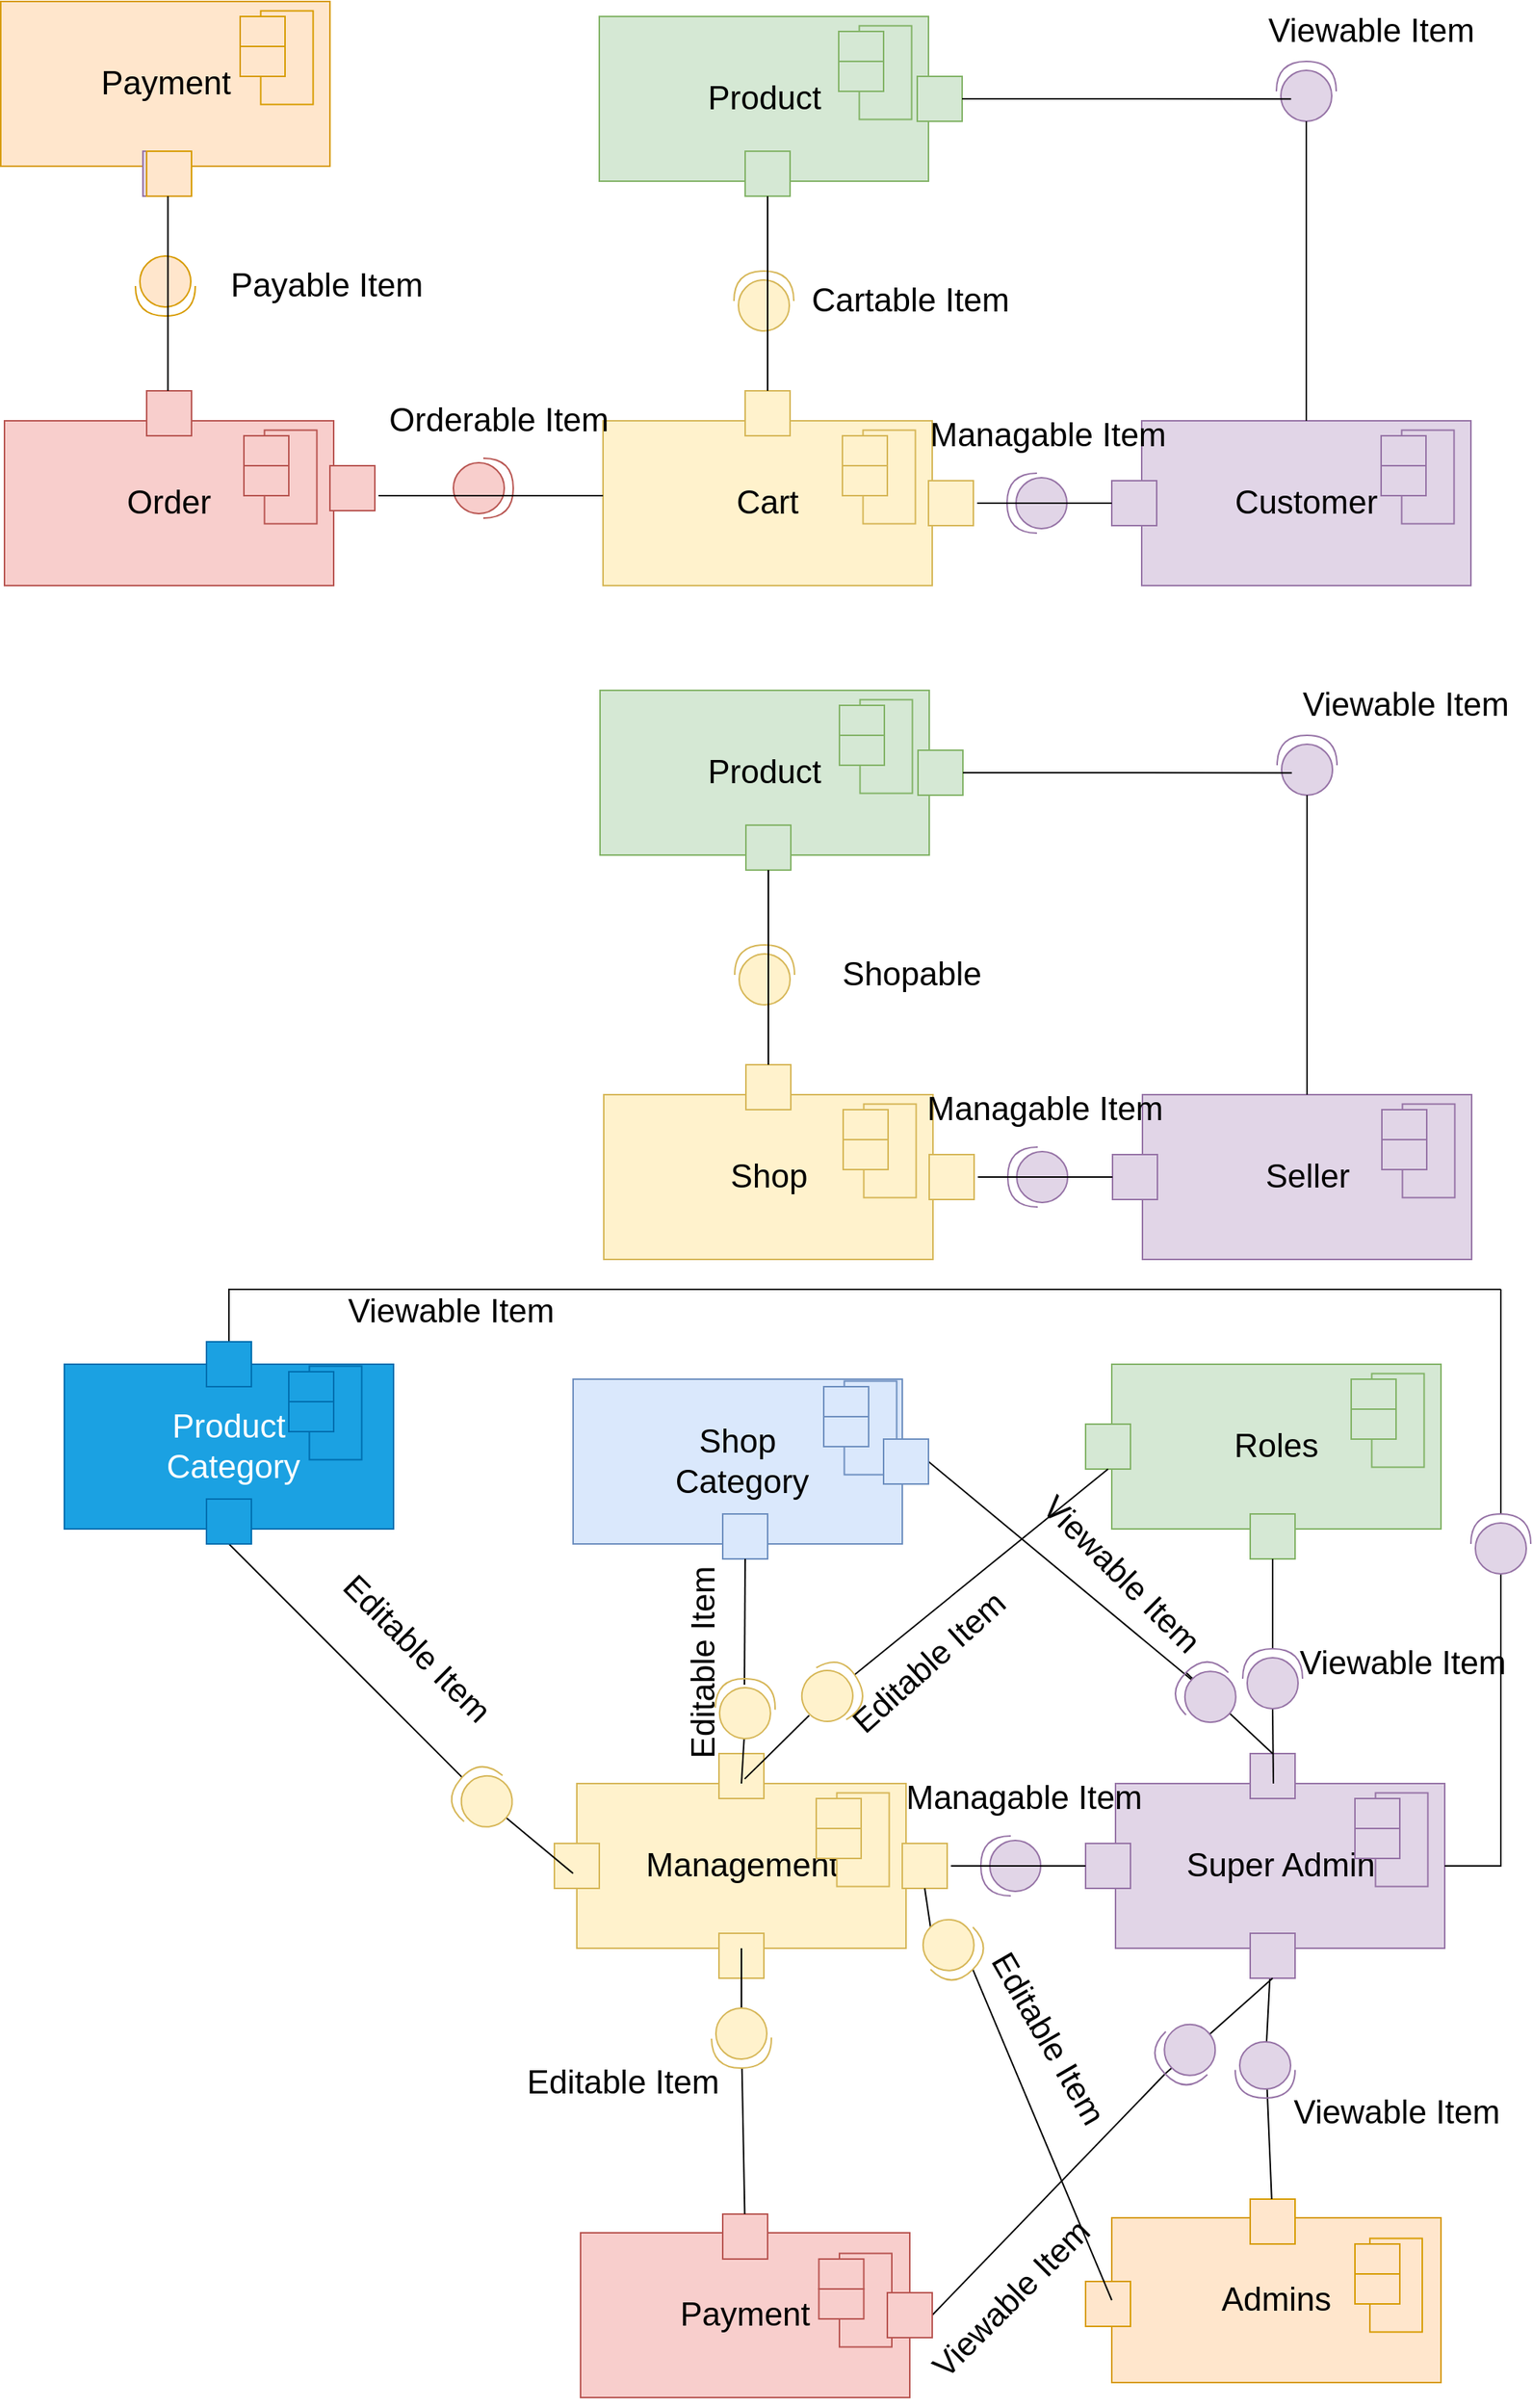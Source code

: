 <mxfile version="20.8.16"><diagram name="Page-1" id="d6bKRYBwjLOeX8YVccVs"><mxGraphModel dx="1956" dy="1044" grid="1" gridSize="10" guides="1" tooltips="1" connect="1" arrows="1" fold="1" page="1" pageScale="1" pageWidth="1100" pageHeight="850" math="0" shadow="0"><root><mxCell id="0"/><mxCell id="1" parent="0"/><mxCell id="qcZAhv24luyCMFHdP_Ei-7" value="Customer" style="rounded=0;whiteSpace=wrap;html=1;fontSize=22;fillColor=#e1d5e7;strokeColor=#9673a6;" vertex="1" parent="1"><mxGeometry x="820" y="290" width="220" height="110" as="geometry"/></mxCell><mxCell id="qcZAhv24luyCMFHdP_Ei-9" value="" style="whiteSpace=wrap;html=1;aspect=fixed;fontSize=22;fillColor=#e1d5e7;strokeColor=#9673a6;" vertex="1" parent="1"><mxGeometry x="800" y="330" width="30" height="30" as="geometry"/></mxCell><mxCell id="qcZAhv24luyCMFHdP_Ei-10" value="" style="rounded=0;whiteSpace=wrap;html=1;fontSize=22;rotation=90;fillColor=#e1d5e7;strokeColor=#9673a6;" vertex="1" parent="1"><mxGeometry x="980" y="310" width="62.5" height="35" as="geometry"/></mxCell><mxCell id="qcZAhv24luyCMFHdP_Ei-11" value="" style="rounded=0;whiteSpace=wrap;html=1;fontSize=22;fillColor=#e1d5e7;strokeColor=#9673a6;" vertex="1" parent="1"><mxGeometry x="980" y="320" width="30" height="20" as="geometry"/></mxCell><mxCell id="qcZAhv24luyCMFHdP_Ei-12" value="" style="rounded=0;whiteSpace=wrap;html=1;fontSize=22;fillColor=#e1d5e7;strokeColor=#9673a6;" vertex="1" parent="1"><mxGeometry x="980" y="300" width="30" height="20" as="geometry"/></mxCell><mxCell id="qcZAhv24luyCMFHdP_Ei-14" value="Cart" style="rounded=0;whiteSpace=wrap;html=1;fontSize=22;fillColor=#fff2cc;strokeColor=#d6b656;" vertex="1" parent="1"><mxGeometry x="460" y="290" width="220" height="110" as="geometry"/></mxCell><mxCell id="qcZAhv24luyCMFHdP_Ei-15" value="" style="whiteSpace=wrap;html=1;aspect=fixed;fontSize=22;fillColor=#fff2cc;strokeColor=#d6b656;" vertex="1" parent="1"><mxGeometry x="677.5" y="330" width="30" height="30" as="geometry"/></mxCell><mxCell id="qcZAhv24luyCMFHdP_Ei-16" value="" style="rounded=0;whiteSpace=wrap;html=1;fontSize=22;rotation=90;fillColor=#fff2cc;strokeColor=#d6b656;" vertex="1" parent="1"><mxGeometry x="620" y="310" width="62.5" height="35" as="geometry"/></mxCell><mxCell id="qcZAhv24luyCMFHdP_Ei-17" value="" style="rounded=0;whiteSpace=wrap;html=1;fontSize=22;fillColor=#fff2cc;strokeColor=#d6b656;" vertex="1" parent="1"><mxGeometry x="620" y="320" width="30" height="20" as="geometry"/></mxCell><mxCell id="qcZAhv24luyCMFHdP_Ei-18" value="" style="rounded=0;whiteSpace=wrap;html=1;fontSize=22;fillColor=#fff2cc;strokeColor=#d6b656;" vertex="1" parent="1"><mxGeometry x="620" y="300" width="30" height="20" as="geometry"/></mxCell><mxCell id="qcZAhv24luyCMFHdP_Ei-19" value="Product" style="rounded=0;whiteSpace=wrap;html=1;fontSize=22;fillColor=#d5e8d4;strokeColor=#82b366;" vertex="1" parent="1"><mxGeometry x="457.5" y="20" width="220" height="110" as="geometry"/></mxCell><mxCell id="qcZAhv24luyCMFHdP_Ei-20" value="" style="whiteSpace=wrap;html=1;aspect=fixed;fontSize=22;fillColor=#d5e8d4;strokeColor=#82b366;" vertex="1" parent="1"><mxGeometry x="555" y="110" width="30" height="30" as="geometry"/></mxCell><mxCell id="qcZAhv24luyCMFHdP_Ei-21" value="" style="rounded=0;whiteSpace=wrap;html=1;fontSize=22;rotation=90;fillColor=#d5e8d4;strokeColor=#82b366;" vertex="1" parent="1"><mxGeometry x="617.5" y="40" width="62.5" height="35" as="geometry"/></mxCell><mxCell id="qcZAhv24luyCMFHdP_Ei-22" value="" style="rounded=0;whiteSpace=wrap;html=1;fontSize=22;fillColor=#d5e8d4;strokeColor=#82b366;" vertex="1" parent="1"><mxGeometry x="617.5" y="50" width="30" height="20" as="geometry"/></mxCell><mxCell id="qcZAhv24luyCMFHdP_Ei-23" value="" style="rounded=0;whiteSpace=wrap;html=1;fontSize=22;fillColor=#d5e8d4;strokeColor=#82b366;" vertex="1" parent="1"><mxGeometry x="617.5" y="30" width="30" height="20" as="geometry"/></mxCell><mxCell id="qcZAhv24luyCMFHdP_Ei-24" value="Order" style="rounded=0;whiteSpace=wrap;html=1;fontSize=22;fillColor=#f8cecc;strokeColor=#b85450;" vertex="1" parent="1"><mxGeometry x="60" y="290" width="220" height="110" as="geometry"/></mxCell><mxCell id="qcZAhv24luyCMFHdP_Ei-25" value="" style="whiteSpace=wrap;html=1;aspect=fixed;fontSize=22;fillColor=#f8cecc;strokeColor=#b85450;" vertex="1" parent="1"><mxGeometry x="277.5" y="320" width="30" height="30" as="geometry"/></mxCell><mxCell id="qcZAhv24luyCMFHdP_Ei-26" value="" style="rounded=0;whiteSpace=wrap;html=1;fontSize=22;rotation=90;fillColor=#f8cecc;strokeColor=#b85450;" vertex="1" parent="1"><mxGeometry x="220" y="310" width="62.5" height="35" as="geometry"/></mxCell><mxCell id="qcZAhv24luyCMFHdP_Ei-27" value="" style="rounded=0;whiteSpace=wrap;html=1;fontSize=22;fillColor=#f8cecc;strokeColor=#b85450;" vertex="1" parent="1"><mxGeometry x="220" y="320" width="30" height="20" as="geometry"/></mxCell><mxCell id="qcZAhv24luyCMFHdP_Ei-28" value="" style="rounded=0;whiteSpace=wrap;html=1;fontSize=22;fillColor=#f8cecc;strokeColor=#b85450;" vertex="1" parent="1"><mxGeometry x="220" y="300" width="30" height="20" as="geometry"/></mxCell><mxCell id="qcZAhv24luyCMFHdP_Ei-29" value="Payment" style="rounded=0;whiteSpace=wrap;html=1;fontSize=22;fillColor=#ffe6cc;strokeColor=#d79b00;" vertex="1" parent="1"><mxGeometry x="57.5" y="10" width="220" height="110" as="geometry"/></mxCell><mxCell id="qcZAhv24luyCMFHdP_Ei-30" value="" style="whiteSpace=wrap;html=1;aspect=fixed;fontSize=22;fillColor=#e1d5e7;strokeColor=#9673a6;" vertex="1" parent="1"><mxGeometry x="152.5" y="110" width="30" height="30" as="geometry"/></mxCell><mxCell id="qcZAhv24luyCMFHdP_Ei-31" value="" style="rounded=0;whiteSpace=wrap;html=1;fontSize=22;rotation=90;fillColor=#ffe6cc;strokeColor=#d79b00;" vertex="1" parent="1"><mxGeometry x="217.5" y="30" width="62.5" height="35" as="geometry"/></mxCell><mxCell id="qcZAhv24luyCMFHdP_Ei-32" value="" style="rounded=0;whiteSpace=wrap;html=1;fontSize=22;fillColor=#ffe6cc;strokeColor=#d79b00;" vertex="1" parent="1"><mxGeometry x="217.5" y="40" width="30" height="20" as="geometry"/></mxCell><mxCell id="qcZAhv24luyCMFHdP_Ei-33" value="" style="rounded=0;whiteSpace=wrap;html=1;fontSize=22;fillColor=#ffe6cc;strokeColor=#d79b00;" vertex="1" parent="1"><mxGeometry x="217.5" y="20" width="30" height="20" as="geometry"/></mxCell><mxCell id="qcZAhv24luyCMFHdP_Ei-35" value="" style="whiteSpace=wrap;html=1;aspect=fixed;fontSize=22;fillColor=#d5e8d4;strokeColor=#82b366;" vertex="1" parent="1"><mxGeometry x="670" y="60" width="30" height="30" as="geometry"/></mxCell><mxCell id="qcZAhv24luyCMFHdP_Ei-36" value="" style="whiteSpace=wrap;html=1;aspect=fixed;fontSize=22;fillColor=#fff2cc;strokeColor=#d6b656;" vertex="1" parent="1"><mxGeometry x="555" y="270" width="30" height="30" as="geometry"/></mxCell><mxCell id="qcZAhv24luyCMFHdP_Ei-37" value="" style="whiteSpace=wrap;html=1;aspect=fixed;fontSize=22;fillColor=#f8cecc;strokeColor=#b85450;" vertex="1" parent="1"><mxGeometry x="155" y="270" width="30" height="30" as="geometry"/></mxCell><mxCell id="qcZAhv24luyCMFHdP_Ei-38" value="" style="whiteSpace=wrap;html=1;aspect=fixed;fontSize=22;fillColor=#ffe6cc;strokeColor=#d79b00;" vertex="1" parent="1"><mxGeometry x="155" y="110" width="30" height="30" as="geometry"/></mxCell><mxCell id="qcZAhv24luyCMFHdP_Ei-39" value="" style="shape=providedRequiredInterface;html=1;verticalLabelPosition=bottom;sketch=0;fontSize=22;rotation=90;fillColor=#ffe6cc;strokeColor=#d79b00;" vertex="1" parent="1"><mxGeometry x="147.5" y="180" width="40" height="40" as="geometry"/></mxCell><mxCell id="qcZAhv24luyCMFHdP_Ei-40" value="" style="shape=providedRequiredInterface;html=1;verticalLabelPosition=bottom;sketch=0;fontSize=22;fillColor=#f8cecc;strokeColor=#b85450;" vertex="1" parent="1"><mxGeometry x="360" y="315" width="40" height="40" as="geometry"/></mxCell><mxCell id="qcZAhv24luyCMFHdP_Ei-41" value="" style="shape=providedRequiredInterface;html=1;verticalLabelPosition=bottom;sketch=0;fontSize=22;rotation=-90;fillColor=#fff2cc;strokeColor=#d6b656;" vertex="1" parent="1"><mxGeometry x="547.5" y="190" width="40" height="40" as="geometry"/></mxCell><mxCell id="qcZAhv24luyCMFHdP_Ei-42" value="" style="shape=providedRequiredInterface;html=1;verticalLabelPosition=bottom;sketch=0;fontSize=22;rotation=-90;fillColor=#e1d5e7;strokeColor=#9673a6;" vertex="1" parent="1"><mxGeometry x="910" y="50" width="40" height="40" as="geometry"/></mxCell><mxCell id="qcZAhv24luyCMFHdP_Ei-43" value="" style="shape=providedRequiredInterface;html=1;verticalLabelPosition=bottom;sketch=0;fontSize=22;rotation=-180;fillColor=#e1d5e7;strokeColor=#9673a6;" vertex="1" parent="1"><mxGeometry x="730" y="325" width="40" height="40" as="geometry"/></mxCell><mxCell id="qcZAhv24luyCMFHdP_Ei-44" value="" style="endArrow=none;html=1;rounded=0;fontSize=22;entryX=0;entryY=0.5;entryDx=0;entryDy=0;" edge="1" parent="1" target="qcZAhv24luyCMFHdP_Ei-9"><mxGeometry width="50" height="50" relative="1" as="geometry"><mxPoint x="710" y="345" as="sourcePoint"/><mxPoint x="550" y="330" as="targetPoint"/></mxGeometry></mxCell><mxCell id="qcZAhv24luyCMFHdP_Ei-45" value="" style="endArrow=none;html=1;rounded=0;fontSize=22;exitX=0;exitY=0.5;exitDx=0;exitDy=0;exitPerimeter=0;entryX=0.5;entryY=0;entryDx=0;entryDy=0;" edge="1" parent="1" source="qcZAhv24luyCMFHdP_Ei-42" target="qcZAhv24luyCMFHdP_Ei-7"><mxGeometry width="50" height="50" relative="1" as="geometry"><mxPoint x="500" y="380" as="sourcePoint"/><mxPoint x="550" y="330" as="targetPoint"/></mxGeometry></mxCell><mxCell id="qcZAhv24luyCMFHdP_Ei-46" value="" style="endArrow=none;html=1;rounded=0;fontSize=22;entryX=0.373;entryY=0.246;entryDx=0;entryDy=0;entryPerimeter=0;exitX=1;exitY=0.5;exitDx=0;exitDy=0;" edge="1" parent="1" source="qcZAhv24luyCMFHdP_Ei-35" target="qcZAhv24luyCMFHdP_Ei-42"><mxGeometry width="50" height="50" relative="1" as="geometry"><mxPoint x="500" y="380" as="sourcePoint"/><mxPoint x="550" y="330" as="targetPoint"/></mxGeometry></mxCell><mxCell id="qcZAhv24luyCMFHdP_Ei-47" value="Viewable Item" style="text;html=1;align=center;verticalAlign=middle;resizable=0;points=[];autosize=1;strokeColor=none;fillColor=none;fontSize=22;" vertex="1" parent="1"><mxGeometry x="892.5" y="10" width="160" height="40" as="geometry"/></mxCell><mxCell id="qcZAhv24luyCMFHdP_Ei-48" value="" style="endArrow=none;html=1;rounded=0;fontSize=22;entryX=0.5;entryY=1;entryDx=0;entryDy=0;exitX=0.5;exitY=0;exitDx=0;exitDy=0;" edge="1" parent="1" source="qcZAhv24luyCMFHdP_Ei-36" target="qcZAhv24luyCMFHdP_Ei-20"><mxGeometry width="50" height="50" relative="1" as="geometry"><mxPoint x="500" y="380" as="sourcePoint"/><mxPoint x="550" y="330" as="targetPoint"/></mxGeometry></mxCell><mxCell id="qcZAhv24luyCMFHdP_Ei-49" value="Cartable Item" style="text;html=1;align=center;verticalAlign=middle;resizable=0;points=[];autosize=1;strokeColor=none;fillColor=none;fontSize=22;" vertex="1" parent="1"><mxGeometry x="585" y="190" width="160" height="40" as="geometry"/></mxCell><mxCell id="qcZAhv24luyCMFHdP_Ei-50" value="" style="endArrow=none;html=1;rounded=0;fontSize=22;" edge="1" parent="1"><mxGeometry width="50" height="50" relative="1" as="geometry"><mxPoint x="310" y="340" as="sourcePoint"/><mxPoint x="460" y="340" as="targetPoint"/></mxGeometry></mxCell><mxCell id="qcZAhv24luyCMFHdP_Ei-51" value="Orderable Item" style="text;html=1;align=center;verticalAlign=middle;resizable=0;points=[];autosize=1;strokeColor=none;fillColor=none;fontSize=22;" vertex="1" parent="1"><mxGeometry x="305" y="270" width="170" height="40" as="geometry"/></mxCell><mxCell id="qcZAhv24luyCMFHdP_Ei-52" value="" style="endArrow=none;html=1;rounded=0;fontSize=22;entryX=0.5;entryY=1;entryDx=0;entryDy=0;exitX=0.5;exitY=0;exitDx=0;exitDy=0;" edge="1" parent="1"><mxGeometry width="50" height="50" relative="1" as="geometry"><mxPoint x="169.23" y="270" as="sourcePoint"/><mxPoint x="169.23" y="140" as="targetPoint"/></mxGeometry></mxCell><mxCell id="qcZAhv24luyCMFHdP_Ei-53" value="Payable Item" style="text;html=1;align=center;verticalAlign=middle;resizable=0;points=[];autosize=1;strokeColor=none;fillColor=none;fontSize=22;" vertex="1" parent="1"><mxGeometry x="200" y="180" width="150" height="40" as="geometry"/></mxCell><mxCell id="qcZAhv24luyCMFHdP_Ei-55" value="Seller" style="rounded=0;whiteSpace=wrap;html=1;fontSize=22;fillColor=#e1d5e7;strokeColor=#9673a6;" vertex="1" parent="1"><mxGeometry x="820.5" y="740" width="220" height="110" as="geometry"/></mxCell><mxCell id="qcZAhv24luyCMFHdP_Ei-56" value="" style="whiteSpace=wrap;html=1;aspect=fixed;fontSize=22;fillColor=#e1d5e7;strokeColor=#9673a6;" vertex="1" parent="1"><mxGeometry x="800.5" y="780" width="30" height="30" as="geometry"/></mxCell><mxCell id="qcZAhv24luyCMFHdP_Ei-57" value="" style="rounded=0;whiteSpace=wrap;html=1;fontSize=22;rotation=90;fillColor=#e1d5e7;strokeColor=#9673a6;" vertex="1" parent="1"><mxGeometry x="980.5" y="760" width="62.5" height="35" as="geometry"/></mxCell><mxCell id="qcZAhv24luyCMFHdP_Ei-58" value="" style="rounded=0;whiteSpace=wrap;html=1;fontSize=22;fillColor=#e1d5e7;strokeColor=#9673a6;" vertex="1" parent="1"><mxGeometry x="980.5" y="770" width="30" height="20" as="geometry"/></mxCell><mxCell id="qcZAhv24luyCMFHdP_Ei-59" value="" style="rounded=0;whiteSpace=wrap;html=1;fontSize=22;fillColor=#e1d5e7;strokeColor=#9673a6;" vertex="1" parent="1"><mxGeometry x="980.5" y="750" width="30" height="20" as="geometry"/></mxCell><mxCell id="qcZAhv24luyCMFHdP_Ei-60" value="Shop" style="rounded=0;whiteSpace=wrap;html=1;fontSize=22;fillColor=#fff2cc;strokeColor=#d6b656;" vertex="1" parent="1"><mxGeometry x="460.5" y="740" width="220" height="110" as="geometry"/></mxCell><mxCell id="qcZAhv24luyCMFHdP_Ei-61" value="" style="whiteSpace=wrap;html=1;aspect=fixed;fontSize=22;fillColor=#fff2cc;strokeColor=#d6b656;" vertex="1" parent="1"><mxGeometry x="678" y="780" width="30" height="30" as="geometry"/></mxCell><mxCell id="qcZAhv24luyCMFHdP_Ei-62" value="" style="rounded=0;whiteSpace=wrap;html=1;fontSize=22;rotation=90;fillColor=#fff2cc;strokeColor=#d6b656;" vertex="1" parent="1"><mxGeometry x="620.5" y="760" width="62.5" height="35" as="geometry"/></mxCell><mxCell id="qcZAhv24luyCMFHdP_Ei-63" value="" style="rounded=0;whiteSpace=wrap;html=1;fontSize=22;fillColor=#fff2cc;strokeColor=#d6b656;" vertex="1" parent="1"><mxGeometry x="620.5" y="770" width="30" height="20" as="geometry"/></mxCell><mxCell id="qcZAhv24luyCMFHdP_Ei-64" value="" style="rounded=0;whiteSpace=wrap;html=1;fontSize=22;fillColor=#fff2cc;strokeColor=#d6b656;" vertex="1" parent="1"><mxGeometry x="620.5" y="750" width="30" height="20" as="geometry"/></mxCell><mxCell id="qcZAhv24luyCMFHdP_Ei-65" value="Product" style="rounded=0;whiteSpace=wrap;html=1;fontSize=22;fillColor=#d5e8d4;strokeColor=#82b366;" vertex="1" parent="1"><mxGeometry x="458" y="470" width="220" height="110" as="geometry"/></mxCell><mxCell id="qcZAhv24luyCMFHdP_Ei-66" value="" style="whiteSpace=wrap;html=1;aspect=fixed;fontSize=22;fillColor=#d5e8d4;strokeColor=#82b366;" vertex="1" parent="1"><mxGeometry x="555.5" y="560" width="30" height="30" as="geometry"/></mxCell><mxCell id="qcZAhv24luyCMFHdP_Ei-67" value="" style="rounded=0;whiteSpace=wrap;html=1;fontSize=22;rotation=90;fillColor=#d5e8d4;strokeColor=#82b366;" vertex="1" parent="1"><mxGeometry x="618" y="490" width="62.5" height="35" as="geometry"/></mxCell><mxCell id="qcZAhv24luyCMFHdP_Ei-68" value="" style="rounded=0;whiteSpace=wrap;html=1;fontSize=22;fillColor=#d5e8d4;strokeColor=#82b366;" vertex="1" parent="1"><mxGeometry x="618" y="500" width="30" height="20" as="geometry"/></mxCell><mxCell id="qcZAhv24luyCMFHdP_Ei-69" value="" style="rounded=0;whiteSpace=wrap;html=1;fontSize=22;fillColor=#d5e8d4;strokeColor=#82b366;" vertex="1" parent="1"><mxGeometry x="618" y="480" width="30" height="20" as="geometry"/></mxCell><mxCell id="qcZAhv24luyCMFHdP_Ei-80" value="" style="whiteSpace=wrap;html=1;aspect=fixed;fontSize=22;fillColor=#d5e8d4;strokeColor=#82b366;" vertex="1" parent="1"><mxGeometry x="670.5" y="510" width="30" height="30" as="geometry"/></mxCell><mxCell id="qcZAhv24luyCMFHdP_Ei-81" value="" style="whiteSpace=wrap;html=1;aspect=fixed;fontSize=22;fillColor=#fff2cc;strokeColor=#d6b656;" vertex="1" parent="1"><mxGeometry x="555.5" y="720" width="30" height="30" as="geometry"/></mxCell><mxCell id="qcZAhv24luyCMFHdP_Ei-86" value="" style="shape=providedRequiredInterface;html=1;verticalLabelPosition=bottom;sketch=0;fontSize=22;rotation=-90;fillColor=#fff2cc;strokeColor=#d6b656;" vertex="1" parent="1"><mxGeometry x="548" y="640" width="40" height="40" as="geometry"/></mxCell><mxCell id="qcZAhv24luyCMFHdP_Ei-87" value="" style="shape=providedRequiredInterface;html=1;verticalLabelPosition=bottom;sketch=0;fontSize=22;rotation=-90;fillColor=#e1d5e7;strokeColor=#9673a6;" vertex="1" parent="1"><mxGeometry x="910.5" y="500" width="40" height="40" as="geometry"/></mxCell><mxCell id="qcZAhv24luyCMFHdP_Ei-88" value="" style="shape=providedRequiredInterface;html=1;verticalLabelPosition=bottom;sketch=0;fontSize=22;rotation=-180;fillColor=#e1d5e7;strokeColor=#9673a6;" vertex="1" parent="1"><mxGeometry x="730.5" y="775" width="40" height="40" as="geometry"/></mxCell><mxCell id="qcZAhv24luyCMFHdP_Ei-89" value="" style="endArrow=none;html=1;rounded=0;fontSize=22;entryX=0;entryY=0.5;entryDx=0;entryDy=0;" edge="1" parent="1" target="qcZAhv24luyCMFHdP_Ei-56"><mxGeometry width="50" height="50" relative="1" as="geometry"><mxPoint x="710.5" y="795" as="sourcePoint"/><mxPoint x="550.5" y="780" as="targetPoint"/></mxGeometry></mxCell><mxCell id="qcZAhv24luyCMFHdP_Ei-90" value="" style="endArrow=none;html=1;rounded=0;fontSize=22;exitX=0;exitY=0.5;exitDx=0;exitDy=0;exitPerimeter=0;entryX=0.5;entryY=0;entryDx=0;entryDy=0;" edge="1" parent="1" source="qcZAhv24luyCMFHdP_Ei-87" target="qcZAhv24luyCMFHdP_Ei-55"><mxGeometry width="50" height="50" relative="1" as="geometry"><mxPoint x="500.5" y="830" as="sourcePoint"/><mxPoint x="550.5" y="780" as="targetPoint"/></mxGeometry></mxCell><mxCell id="qcZAhv24luyCMFHdP_Ei-91" value="" style="endArrow=none;html=1;rounded=0;fontSize=22;entryX=0.373;entryY=0.246;entryDx=0;entryDy=0;entryPerimeter=0;exitX=1;exitY=0.5;exitDx=0;exitDy=0;" edge="1" parent="1" source="qcZAhv24luyCMFHdP_Ei-80" target="qcZAhv24luyCMFHdP_Ei-87"><mxGeometry width="50" height="50" relative="1" as="geometry"><mxPoint x="500.5" y="830" as="sourcePoint"/><mxPoint x="550.5" y="780" as="targetPoint"/></mxGeometry></mxCell><mxCell id="qcZAhv24luyCMFHdP_Ei-92" value="Viewable Item" style="text;html=1;align=center;verticalAlign=middle;resizable=0;points=[];autosize=1;strokeColor=none;fillColor=none;fontSize=22;" vertex="1" parent="1"><mxGeometry x="915.5" y="460" width="160" height="40" as="geometry"/></mxCell><mxCell id="qcZAhv24luyCMFHdP_Ei-93" value="" style="endArrow=none;html=1;rounded=0;fontSize=22;entryX=0.5;entryY=1;entryDx=0;entryDy=0;exitX=0.5;exitY=0;exitDx=0;exitDy=0;" edge="1" parent="1" source="qcZAhv24luyCMFHdP_Ei-81" target="qcZAhv24luyCMFHdP_Ei-66"><mxGeometry width="50" height="50" relative="1" as="geometry"><mxPoint x="500.5" y="830" as="sourcePoint"/><mxPoint x="550.5" y="780" as="targetPoint"/></mxGeometry></mxCell><mxCell id="qcZAhv24luyCMFHdP_Ei-94" value="Shopable" style="text;html=1;align=center;verticalAlign=middle;resizable=0;points=[];autosize=1;strokeColor=none;fillColor=none;fontSize=22;" vertex="1" parent="1"><mxGeometry x="605.5" y="640" width="120" height="40" as="geometry"/></mxCell><mxCell id="qcZAhv24luyCMFHdP_Ei-145" value="Super Admin" style="rounded=0;whiteSpace=wrap;html=1;fontSize=22;fillColor=#e1d5e7;strokeColor=#9673a6;" vertex="1" parent="1"><mxGeometry x="802.5" y="1200" width="220" height="110" as="geometry"/></mxCell><mxCell id="qcZAhv24luyCMFHdP_Ei-146" value="" style="whiteSpace=wrap;html=1;aspect=fixed;fontSize=22;fillColor=#e1d5e7;strokeColor=#9673a6;" vertex="1" parent="1"><mxGeometry x="782.5" y="1240" width="30" height="30" as="geometry"/></mxCell><mxCell id="qcZAhv24luyCMFHdP_Ei-147" value="" style="rounded=0;whiteSpace=wrap;html=1;fontSize=22;rotation=90;fillColor=#e1d5e7;strokeColor=#9673a6;" vertex="1" parent="1"><mxGeometry x="962.5" y="1220" width="62.5" height="35" as="geometry"/></mxCell><mxCell id="qcZAhv24luyCMFHdP_Ei-148" value="" style="rounded=0;whiteSpace=wrap;html=1;fontSize=22;fillColor=#e1d5e7;strokeColor=#9673a6;" vertex="1" parent="1"><mxGeometry x="962.5" y="1230" width="30" height="20" as="geometry"/></mxCell><mxCell id="qcZAhv24luyCMFHdP_Ei-149" value="" style="rounded=0;whiteSpace=wrap;html=1;fontSize=22;fillColor=#e1d5e7;strokeColor=#9673a6;" vertex="1" parent="1"><mxGeometry x="962.5" y="1210" width="30" height="20" as="geometry"/></mxCell><mxCell id="qcZAhv24luyCMFHdP_Ei-150" value="Management" style="rounded=0;whiteSpace=wrap;html=1;fontSize=22;fillColor=#fff2cc;strokeColor=#d6b656;" vertex="1" parent="1"><mxGeometry x="442.5" y="1200" width="220" height="110" as="geometry"/></mxCell><mxCell id="qcZAhv24luyCMFHdP_Ei-151" value="" style="whiteSpace=wrap;html=1;aspect=fixed;fontSize=22;fillColor=#fff2cc;strokeColor=#d6b656;" vertex="1" parent="1"><mxGeometry x="660" y="1240" width="30" height="30" as="geometry"/></mxCell><mxCell id="qcZAhv24luyCMFHdP_Ei-152" value="" style="rounded=0;whiteSpace=wrap;html=1;fontSize=22;rotation=90;fillColor=#fff2cc;strokeColor=#d6b656;" vertex="1" parent="1"><mxGeometry x="602.5" y="1220" width="62.5" height="35" as="geometry"/></mxCell><mxCell id="qcZAhv24luyCMFHdP_Ei-153" value="" style="rounded=0;whiteSpace=wrap;html=1;fontSize=22;fillColor=#fff2cc;strokeColor=#d6b656;" vertex="1" parent="1"><mxGeometry x="602.5" y="1230" width="30" height="20" as="geometry"/></mxCell><mxCell id="qcZAhv24luyCMFHdP_Ei-154" value="" style="rounded=0;whiteSpace=wrap;html=1;fontSize=22;fillColor=#fff2cc;strokeColor=#d6b656;" vertex="1" parent="1"><mxGeometry x="602.5" y="1210" width="30" height="20" as="geometry"/></mxCell><mxCell id="qcZAhv24luyCMFHdP_Ei-155" value="Roles" style="rounded=0;whiteSpace=wrap;html=1;fontSize=22;fillColor=#d5e8d4;strokeColor=#82b366;" vertex="1" parent="1"><mxGeometry x="800" y="920" width="220" height="110" as="geometry"/></mxCell><mxCell id="qcZAhv24luyCMFHdP_Ei-156" value="" style="whiteSpace=wrap;html=1;aspect=fixed;fontSize=22;fillColor=#d5e8d4;strokeColor=#82b366;" vertex="1" parent="1"><mxGeometry x="782.5" y="960" width="30" height="30" as="geometry"/></mxCell><mxCell id="qcZAhv24luyCMFHdP_Ei-157" value="" style="rounded=0;whiteSpace=wrap;html=1;fontSize=22;rotation=90;fillColor=#d5e8d4;strokeColor=#82b366;" vertex="1" parent="1"><mxGeometry x="960" y="940" width="62.5" height="35" as="geometry"/></mxCell><mxCell id="qcZAhv24luyCMFHdP_Ei-158" value="" style="rounded=0;whiteSpace=wrap;html=1;fontSize=22;fillColor=#d5e8d4;strokeColor=#82b366;" vertex="1" parent="1"><mxGeometry x="960" y="950" width="30" height="20" as="geometry"/></mxCell><mxCell id="qcZAhv24luyCMFHdP_Ei-159" value="" style="rounded=0;whiteSpace=wrap;html=1;fontSize=22;fillColor=#d5e8d4;strokeColor=#82b366;" vertex="1" parent="1"><mxGeometry x="960" y="930" width="30" height="20" as="geometry"/></mxCell><mxCell id="qcZAhv24luyCMFHdP_Ei-160" value="Payment" style="rounded=0;whiteSpace=wrap;html=1;fontSize=22;fillColor=#f8cecc;strokeColor=#b85450;" vertex="1" parent="1"><mxGeometry x="445" y="1500" width="220" height="110" as="geometry"/></mxCell><mxCell id="qcZAhv24luyCMFHdP_Ei-162" value="" style="rounded=0;whiteSpace=wrap;html=1;fontSize=22;rotation=90;fillColor=#f8cecc;strokeColor=#b85450;" vertex="1" parent="1"><mxGeometry x="604.25" y="1527.5" width="62.5" height="35" as="geometry"/></mxCell><mxCell id="qcZAhv24luyCMFHdP_Ei-163" value="" style="rounded=0;whiteSpace=wrap;html=1;fontSize=22;fillColor=#f8cecc;strokeColor=#b85450;" vertex="1" parent="1"><mxGeometry x="604.25" y="1537.5" width="30" height="20" as="geometry"/></mxCell><mxCell id="qcZAhv24luyCMFHdP_Ei-164" value="" style="rounded=0;whiteSpace=wrap;html=1;fontSize=22;fillColor=#f8cecc;strokeColor=#b85450;" vertex="1" parent="1"><mxGeometry x="604.25" y="1517.5" width="30" height="20" as="geometry"/></mxCell><mxCell id="qcZAhv24luyCMFHdP_Ei-165" value="Admins" style="rounded=0;whiteSpace=wrap;html=1;fontSize=22;fillColor=#ffe6cc;strokeColor=#d79b00;" vertex="1" parent="1"><mxGeometry x="800" y="1490" width="220" height="110" as="geometry"/></mxCell><mxCell id="qcZAhv24luyCMFHdP_Ei-167" value="" style="rounded=0;whiteSpace=wrap;html=1;fontSize=22;rotation=90;fillColor=#ffe6cc;strokeColor=#d79b00;" vertex="1" parent="1"><mxGeometry x="958.75" y="1517.5" width="62.5" height="35" as="geometry"/></mxCell><mxCell id="qcZAhv24luyCMFHdP_Ei-168" value="" style="rounded=0;whiteSpace=wrap;html=1;fontSize=22;fillColor=#ffe6cc;strokeColor=#d79b00;" vertex="1" parent="1"><mxGeometry x="962.5" y="1527.5" width="30" height="20" as="geometry"/></mxCell><mxCell id="qcZAhv24luyCMFHdP_Ei-169" value="" style="rounded=0;whiteSpace=wrap;html=1;fontSize=22;fillColor=#ffe6cc;strokeColor=#d79b00;" vertex="1" parent="1"><mxGeometry x="962.5" y="1507.5" width="30" height="20" as="geometry"/></mxCell><mxCell id="qcZAhv24luyCMFHdP_Ei-170" value="" style="whiteSpace=wrap;html=1;aspect=fixed;fontSize=22;fillColor=#d5e8d4;strokeColor=#82b366;" vertex="1" parent="1"><mxGeometry x="892.5" y="1020" width="30" height="30" as="geometry"/></mxCell><mxCell id="qcZAhv24luyCMFHdP_Ei-171" value="" style="whiteSpace=wrap;html=1;aspect=fixed;fontSize=22;fillColor=#fff2cc;strokeColor=#d6b656;" vertex="1" parent="1"><mxGeometry x="537.5" y="1180" width="30" height="30" as="geometry"/></mxCell><mxCell id="qcZAhv24luyCMFHdP_Ei-178" value="" style="shape=providedRequiredInterface;html=1;verticalLabelPosition=bottom;sketch=0;fontSize=22;rotation=-180;fillColor=#e1d5e7;strokeColor=#9673a6;" vertex="1" parent="1"><mxGeometry x="712.5" y="1235" width="40" height="40" as="geometry"/></mxCell><mxCell id="qcZAhv24luyCMFHdP_Ei-179" value="" style="endArrow=none;html=1;rounded=0;fontSize=22;entryX=0;entryY=0.5;entryDx=0;entryDy=0;" edge="1" parent="1" target="qcZAhv24luyCMFHdP_Ei-146"><mxGeometry width="50" height="50" relative="1" as="geometry"><mxPoint x="692.5" y="1255" as="sourcePoint"/><mxPoint x="532.5" y="1240" as="targetPoint"/></mxGeometry></mxCell><mxCell id="qcZAhv24luyCMFHdP_Ei-193" value="Managable Item" style="text;html=1;align=center;verticalAlign=middle;resizable=0;points=[];autosize=1;strokeColor=none;fillColor=none;fontSize=22;" vertex="1" parent="1"><mxGeometry x="666.75" y="280" width="180" height="40" as="geometry"/></mxCell><mxCell id="qcZAhv24luyCMFHdP_Ei-194" value="Managable Item" style="text;html=1;align=center;verticalAlign=middle;resizable=0;points=[];autosize=1;strokeColor=none;fillColor=none;fontSize=22;" vertex="1" parent="1"><mxGeometry x="665" y="730" width="180" height="40" as="geometry"/></mxCell><mxCell id="qcZAhv24luyCMFHdP_Ei-195" value="Managable Item" style="text;html=1;align=center;verticalAlign=middle;resizable=0;points=[];autosize=1;strokeColor=none;fillColor=none;fontSize=22;" vertex="1" parent="1"><mxGeometry x="650.5" y="1190" width="180" height="40" as="geometry"/></mxCell><mxCell id="qcZAhv24luyCMFHdP_Ei-196" value="&lt;div&gt;Shop&lt;/div&gt;&lt;div&gt;&amp;nbsp;Category&lt;/div&gt;" style="rounded=0;whiteSpace=wrap;html=1;fontSize=22;fillColor=#dae8fc;strokeColor=#6c8ebf;" vertex="1" parent="1"><mxGeometry x="440" y="930" width="220" height="110" as="geometry"/></mxCell><mxCell id="qcZAhv24luyCMFHdP_Ei-197" value="&lt;div&gt;Product&lt;/div&gt;&lt;div&gt;&amp;nbsp;Category&lt;/div&gt;" style="rounded=0;whiteSpace=wrap;html=1;fontSize=22;fillColor=#1ba1e2;strokeColor=#006EAF;fontColor=#ffffff;" vertex="1" parent="1"><mxGeometry x="100" y="920" width="220" height="110" as="geometry"/></mxCell><mxCell id="qcZAhv24luyCMFHdP_Ei-201" value="" style="rounded=0;whiteSpace=wrap;html=1;fontSize=22;rotation=90;fillColor=#dae8fc;strokeColor=#6c8ebf;" vertex="1" parent="1"><mxGeometry x="607.5" y="945" width="62.5" height="35" as="geometry"/></mxCell><mxCell id="qcZAhv24luyCMFHdP_Ei-202" value="" style="rounded=0;whiteSpace=wrap;html=1;fontSize=22;fillColor=#dae8fc;strokeColor=#6c8ebf;" vertex="1" parent="1"><mxGeometry x="607.5" y="955" width="30" height="20" as="geometry"/></mxCell><mxCell id="qcZAhv24luyCMFHdP_Ei-203" value="" style="rounded=0;whiteSpace=wrap;html=1;fontSize=22;fillColor=#dae8fc;strokeColor=#6c8ebf;" vertex="1" parent="1"><mxGeometry x="607.5" y="935" width="30" height="20" as="geometry"/></mxCell><mxCell id="qcZAhv24luyCMFHdP_Ei-204" value="" style="rounded=0;whiteSpace=wrap;html=1;fontSize=22;rotation=90;fillColor=#1ba1e2;strokeColor=#006EAF;fontColor=#ffffff;" vertex="1" parent="1"><mxGeometry x="250" y="935" width="62.5" height="35" as="geometry"/></mxCell><mxCell id="qcZAhv24luyCMFHdP_Ei-205" value="" style="rounded=0;whiteSpace=wrap;html=1;fontSize=22;fillColor=#1ba1e2;strokeColor=#006EAF;fontColor=#ffffff;" vertex="1" parent="1"><mxGeometry x="250" y="945" width="30" height="20" as="geometry"/></mxCell><mxCell id="qcZAhv24luyCMFHdP_Ei-206" value="" style="rounded=0;whiteSpace=wrap;html=1;fontSize=22;fillColor=#1ba1e2;strokeColor=#006EAF;fontColor=#ffffff;" vertex="1" parent="1"><mxGeometry x="250" y="925" width="30" height="20" as="geometry"/></mxCell><mxCell id="qcZAhv24luyCMFHdP_Ei-207" value="" style="endArrow=none;html=1;rounded=0;fontSize=22;entryX=0.5;entryY=0;entryDx=0;entryDy=0;" edge="1" parent="1" target="qcZAhv24luyCMFHdP_Ei-197"><mxGeometry width="50" height="50" relative="1" as="geometry"><mxPoint x="1060" y="870" as="sourcePoint"/><mxPoint x="160" y="1220" as="targetPoint"/><Array as="points"><mxPoint x="620" y="870"/><mxPoint x="210" y="870"/></Array></mxGeometry></mxCell><mxCell id="qcZAhv24luyCMFHdP_Ei-208" value="" style="endArrow=none;html=1;rounded=0;fontSize=22;exitX=1;exitY=0.5;exitDx=0;exitDy=0;startArrow=none;" edge="1" parent="1" source="qcZAhv24luyCMFHdP_Ei-253"><mxGeometry width="50" height="50" relative="1" as="geometry"><mxPoint x="1040" y="1240" as="sourcePoint"/><mxPoint x="1060" y="870" as="targetPoint"/><Array as="points"/></mxGeometry></mxCell><mxCell id="qcZAhv24luyCMFHdP_Ei-209" value="" style="endArrow=none;html=1;rounded=0;fontSize=22;entryX=0.5;entryY=1;entryDx=0;entryDy=0;startArrow=none;" edge="1" parent="1" source="qcZAhv24luyCMFHdP_Ei-254" target="qcZAhv24luyCMFHdP_Ei-170"><mxGeometry width="50" height="50" relative="1" as="geometry"><mxPoint x="908" y="1200" as="sourcePoint"/><mxPoint x="520" y="1230" as="targetPoint"/></mxGeometry></mxCell><mxCell id="qcZAhv24luyCMFHdP_Ei-210" value="" style="endArrow=none;html=1;rounded=0;fontSize=22;entryX=0.5;entryY=1;entryDx=0;entryDy=0;startArrow=none;" edge="1" parent="1" source="qcZAhv24luyCMFHdP_Ei-255"><mxGeometry width="50" height="50" relative="1" as="geometry"><mxPoint x="907" y="1490" as="sourcePoint"/><mxPoint x="906.67" y="1310" as="targetPoint"/></mxGeometry></mxCell><mxCell id="qcZAhv24luyCMFHdP_Ei-211" value="" style="endArrow=none;html=1;rounded=0;fontSize=22;entryX=1;entryY=0.5;entryDx=0;entryDy=0;exitX=0.5;exitY=1;exitDx=0;exitDy=0;startArrow=none;" edge="1" parent="1" source="qcZAhv24luyCMFHdP_Ei-221" target="qcZAhv24luyCMFHdP_Ei-160"><mxGeometry width="50" height="50" relative="1" as="geometry"><mxPoint x="928" y="1220" as="sourcePoint"/><mxPoint x="927.5" y="1070" as="targetPoint"/></mxGeometry></mxCell><mxCell id="qcZAhv24luyCMFHdP_Ei-212" value="" style="endArrow=none;html=1;rounded=0;fontSize=22;entryX=1;entryY=0.5;entryDx=0;entryDy=0;exitX=0.5;exitY=0;exitDx=0;exitDy=0;startArrow=none;" edge="1" parent="1" source="qcZAhv24luyCMFHdP_Ei-231" target="qcZAhv24luyCMFHdP_Ei-196"><mxGeometry width="50" height="50" relative="1" as="geometry"><mxPoint x="922.5" y="1320" as="sourcePoint"/><mxPoint x="565.0" y="1510" as="targetPoint"/></mxGeometry></mxCell><mxCell id="qcZAhv24luyCMFHdP_Ei-213" value="" style="whiteSpace=wrap;html=1;aspect=fixed;fontSize=22;fillColor=#1ba1e2;strokeColor=#006EAF;fontColor=#ffffff;" vertex="1" parent="1"><mxGeometry x="195" y="905" width="30" height="30" as="geometry"/></mxCell><mxCell id="qcZAhv24luyCMFHdP_Ei-214" value="" style="whiteSpace=wrap;html=1;aspect=fixed;fontSize=22;fillColor=#fff2cc;strokeColor=#d6b656;" vertex="1" parent="1"><mxGeometry x="427.5" y="1240" width="30" height="30" as="geometry"/></mxCell><mxCell id="qcZAhv24luyCMFHdP_Ei-215" value="" style="endArrow=none;html=1;rounded=0;fontSize=22;entryX=0.5;entryY=1;entryDx=0;entryDy=0;startArrow=none;" edge="1" parent="1" source="qcZAhv24luyCMFHdP_Ei-217" target="qcZAhv24luyCMFHdP_Ei-197"><mxGeometry width="50" height="50" relative="1" as="geometry"><mxPoint x="440" y="1260" as="sourcePoint"/><mxPoint x="520" y="1230" as="targetPoint"/></mxGeometry></mxCell><mxCell id="qcZAhv24luyCMFHdP_Ei-218" value="" style="endArrow=none;html=1;rounded=0;fontSize=22;entryX=0.5;entryY=1;entryDx=0;entryDy=0;startArrow=none;" edge="1" parent="1" source="qcZAhv24luyCMFHdP_Ei-267" target="qcZAhv24luyCMFHdP_Ei-217"><mxGeometry width="50" height="50" relative="1" as="geometry"><mxPoint x="440.0" y="1260" as="sourcePoint"/><mxPoint x="210" y="1030" as="targetPoint"/></mxGeometry></mxCell><mxCell id="qcZAhv24luyCMFHdP_Ei-217" value="" style="whiteSpace=wrap;html=1;aspect=fixed;fontSize=22;fillColor=#1ba1e2;strokeColor=#006EAF;fontColor=#ffffff;" vertex="1" parent="1"><mxGeometry x="195" y="1010" width="30" height="30" as="geometry"/></mxCell><mxCell id="qcZAhv24luyCMFHdP_Ei-219" value="" style="whiteSpace=wrap;html=1;aspect=fixed;fontSize=22;fillColor=#fff2cc;strokeColor=#d6b656;" vertex="1" parent="1"><mxGeometry x="537.5" y="1300" width="30" height="30" as="geometry"/></mxCell><mxCell id="qcZAhv24luyCMFHdP_Ei-222" value="" style="endArrow=none;html=1;rounded=0;fontSize=22;entryX=1;entryY=0.5;entryDx=0;entryDy=0;exitX=1;exitY=0.5;exitDx=0;exitDy=0;startArrow=none;exitPerimeter=0;" edge="1" parent="1" source="qcZAhv24luyCMFHdP_Ei-252" target="qcZAhv24luyCMFHdP_Ei-221"><mxGeometry width="50" height="50" relative="1" as="geometry"><mxPoint x="912.5" y="1310" as="sourcePoint"/><mxPoint x="665" y="1555" as="targetPoint"/></mxGeometry></mxCell><mxCell id="qcZAhv24luyCMFHdP_Ei-221" value="" style="whiteSpace=wrap;html=1;aspect=fixed;fontSize=22;fillColor=#f8cecc;strokeColor=#b85450;" vertex="1" parent="1"><mxGeometry x="650" y="1540" width="30" height="30" as="geometry"/></mxCell><mxCell id="qcZAhv24luyCMFHdP_Ei-223" value="" style="whiteSpace=wrap;html=1;aspect=fixed;fontSize=22;fillColor=#f8cecc;strokeColor=#b85450;" vertex="1" parent="1"><mxGeometry x="540" y="1487.5" width="30" height="30" as="geometry"/></mxCell><mxCell id="qcZAhv24luyCMFHdP_Ei-225" value="" style="endArrow=none;html=1;rounded=0;fontSize=22;entryX=0.5;entryY=1;entryDx=0;entryDy=0;" edge="1" parent="1" target="qcZAhv24luyCMFHdP_Ei-224"><mxGeometry width="50" height="50" relative="1" as="geometry"><mxPoint x="907" y="1490" as="sourcePoint"/><mxPoint x="906.67" y="1310" as="targetPoint"/></mxGeometry></mxCell><mxCell id="qcZAhv24luyCMFHdP_Ei-224" value="" style="whiteSpace=wrap;html=1;aspect=fixed;fontSize=22;fillColor=#ffe6cc;strokeColor=#d79b00;" vertex="1" parent="1"><mxGeometry x="892.5" y="1477.5" width="30" height="30" as="geometry"/></mxCell><mxCell id="qcZAhv24luyCMFHdP_Ei-226" value="" style="whiteSpace=wrap;html=1;aspect=fixed;fontSize=22;fillColor=#ffe6cc;strokeColor=#d79b00;" vertex="1" parent="1"><mxGeometry x="782.5" y="1532.5" width="30" height="30" as="geometry"/></mxCell><mxCell id="qcZAhv24luyCMFHdP_Ei-228" value="" style="endArrow=none;html=1;rounded=0;fontSize=22;entryX=1;entryY=0.5;entryDx=0;entryDy=0;exitX=0.5;exitY=1;exitDx=0;exitDy=0;" edge="1" parent="1" source="qcZAhv24luyCMFHdP_Ei-145" target="qcZAhv24luyCMFHdP_Ei-227"><mxGeometry width="50" height="50" relative="1" as="geometry"><mxPoint x="912.5" y="1310" as="sourcePoint"/><mxPoint x="680" y="1555" as="targetPoint"/></mxGeometry></mxCell><mxCell id="qcZAhv24luyCMFHdP_Ei-227" value="" style="whiteSpace=wrap;html=1;aspect=fixed;fontSize=22;fillColor=#e1d5e7;strokeColor=#9673a6;" vertex="1" parent="1"><mxGeometry x="892.5" y="1300" width="30" height="30" as="geometry"/></mxCell><mxCell id="qcZAhv24luyCMFHdP_Ei-230" value="" style="endArrow=none;html=1;rounded=0;fontSize=22;entryX=1;entryY=0.5;entryDx=0;entryDy=0;exitX=0.5;exitY=0;exitDx=0;exitDy=0;" edge="1" parent="1" source="qcZAhv24luyCMFHdP_Ei-145" target="qcZAhv24luyCMFHdP_Ei-229"><mxGeometry width="50" height="50" relative="1" as="geometry"><mxPoint x="912.5" y="1200" as="sourcePoint"/><mxPoint x="660" y="985" as="targetPoint"/></mxGeometry></mxCell><mxCell id="qcZAhv24luyCMFHdP_Ei-229" value="" style="whiteSpace=wrap;html=1;aspect=fixed;fontSize=22;fillColor=#e1d5e7;strokeColor=#9673a6;" vertex="1" parent="1"><mxGeometry x="892.5" y="1180" width="30" height="30" as="geometry"/></mxCell><mxCell id="qcZAhv24luyCMFHdP_Ei-232" value="" style="endArrow=none;html=1;rounded=0;fontSize=22;entryX=1;entryY=0.5;entryDx=0;entryDy=0;exitX=0.831;exitY=0.482;exitDx=0;exitDy=0;startArrow=none;exitPerimeter=0;" edge="1" parent="1" source="qcZAhv24luyCMFHdP_Ei-261" target="qcZAhv24luyCMFHdP_Ei-231"><mxGeometry width="50" height="50" relative="1" as="geometry"><mxPoint x="907.5" y="1180" as="sourcePoint"/><mxPoint x="660" y="985" as="targetPoint"/></mxGeometry></mxCell><mxCell id="qcZAhv24luyCMFHdP_Ei-231" value="" style="whiteSpace=wrap;html=1;aspect=fixed;fontSize=22;fillColor=#dae8fc;strokeColor=#6c8ebf;" vertex="1" parent="1"><mxGeometry x="647.5" y="970" width="30" height="30" as="geometry"/></mxCell><mxCell id="qcZAhv24luyCMFHdP_Ei-233" value="" style="whiteSpace=wrap;html=1;aspect=fixed;fontSize=22;fillColor=#dae8fc;strokeColor=#6c8ebf;" vertex="1" parent="1"><mxGeometry x="540" y="1020" width="30" height="30" as="geometry"/></mxCell><mxCell id="qcZAhv24luyCMFHdP_Ei-234" value="" style="endArrow=none;html=1;rounded=0;fontSize=22;entryX=0.5;entryY=1;entryDx=0;entryDy=0;exitX=0.898;exitY=0.474;exitDx=0;exitDy=0;startArrow=none;exitPerimeter=0;" edge="1" parent="1" source="qcZAhv24luyCMFHdP_Ei-265" target="qcZAhv24luyCMFHdP_Ei-233"><mxGeometry width="50" height="50" relative="1" as="geometry"><mxPoint x="470" y="1280" as="sourcePoint"/><mxPoint x="520" y="1230" as="targetPoint"/></mxGeometry></mxCell><mxCell id="qcZAhv24luyCMFHdP_Ei-236" value="" style="endArrow=none;html=1;rounded=0;fontSize=22;entryX=0.5;entryY=1;entryDx=0;entryDy=0;startArrow=none;" edge="1" parent="1" source="qcZAhv24luyCMFHdP_Ei-266" target="qcZAhv24luyCMFHdP_Ei-150"><mxGeometry width="50" height="50" relative="1" as="geometry"><mxPoint x="470" y="1280" as="sourcePoint"/><mxPoint x="520" y="1230" as="targetPoint"/></mxGeometry></mxCell><mxCell id="qcZAhv24luyCMFHdP_Ei-238" value="" style="endArrow=none;html=1;rounded=0;fontSize=22;entryX=0.5;entryY=1;entryDx=0;entryDy=0;exitX=0;exitY=0.5;exitDx=0;exitDy=0;startArrow=none;" edge="1" parent="1" source="qcZAhv24luyCMFHdP_Ei-263" target="qcZAhv24luyCMFHdP_Ei-151"><mxGeometry width="50" height="50" relative="1" as="geometry"><mxPoint x="470" y="1280" as="sourcePoint"/><mxPoint x="520" y="1230" as="targetPoint"/></mxGeometry></mxCell><mxCell id="qcZAhv24luyCMFHdP_Ei-239" value="Viewable Item" style="text;html=1;align=center;verticalAlign=middle;resizable=0;points=[];autosize=1;strokeColor=none;fillColor=none;fontSize=22;rotation=45;" vertex="1" parent="1"><mxGeometry x="725.5" y="1040" width="160" height="40" as="geometry"/></mxCell><mxCell id="qcZAhv24luyCMFHdP_Ei-240" value="Viewable Item" style="text;html=1;align=center;verticalAlign=middle;resizable=0;points=[];autosize=1;strokeColor=none;fillColor=none;fontSize=22;" vertex="1" parent="1"><mxGeometry x="913.75" y="1100" width="160" height="40" as="geometry"/></mxCell><mxCell id="qcZAhv24luyCMFHdP_Ei-241" value="Viewable Item" style="text;html=1;align=center;verticalAlign=middle;resizable=0;points=[];autosize=1;strokeColor=none;fillColor=none;fontSize=22;rotation=-45;" vertex="1" parent="1"><mxGeometry x="652.5" y="1525" width="160" height="40" as="geometry"/></mxCell><mxCell id="qcZAhv24luyCMFHdP_Ei-242" value="Viewable Item" style="text;html=1;align=center;verticalAlign=middle;resizable=0;points=[];autosize=1;strokeColor=none;fillColor=none;fontSize=22;" vertex="1" parent="1"><mxGeometry x="910" y="1400" width="160" height="40" as="geometry"/></mxCell><mxCell id="qcZAhv24luyCMFHdP_Ei-243" value="Viewable Item" style="text;html=1;align=center;verticalAlign=middle;resizable=0;points=[];autosize=1;strokeColor=none;fillColor=none;fontSize=22;" vertex="1" parent="1"><mxGeometry x="277.5" y="865" width="160" height="40" as="geometry"/></mxCell><mxCell id="qcZAhv24luyCMFHdP_Ei-246" value="Editable Item" style="text;html=1;align=center;verticalAlign=middle;resizable=0;points=[];autosize=1;strokeColor=none;fillColor=none;fontSize=22;rotation=-42;" vertex="1" parent="1"><mxGeometry x="602.5" y="1100" width="150" height="40" as="geometry"/></mxCell><mxCell id="qcZAhv24luyCMFHdP_Ei-247" value="Editable Item" style="text;html=1;align=center;verticalAlign=middle;resizable=0;points=[];autosize=1;strokeColor=none;fillColor=none;fontSize=22;rotation=-90;" vertex="1" parent="1"><mxGeometry x="452.5" y="1100" width="150" height="40" as="geometry"/></mxCell><mxCell id="qcZAhv24luyCMFHdP_Ei-248" value="Editable Item" style="text;html=1;align=center;verticalAlign=middle;resizable=0;points=[];autosize=1;strokeColor=none;fillColor=none;fontSize=22;rotation=60;" vertex="1" parent="1"><mxGeometry x="681.75" y="1350" width="150" height="40" as="geometry"/></mxCell><mxCell id="qcZAhv24luyCMFHdP_Ei-249" value="Editable Item" style="text;html=1;align=center;verticalAlign=middle;resizable=0;points=[];autosize=1;strokeColor=none;fillColor=none;fontSize=22;" vertex="1" parent="1"><mxGeometry x="398" y="1380" width="150" height="40" as="geometry"/></mxCell><mxCell id="qcZAhv24luyCMFHdP_Ei-250" value="Editable Item" style="text;html=1;align=center;verticalAlign=middle;resizable=0;points=[];autosize=1;strokeColor=none;fillColor=none;fontSize=22;rotation=45;" vertex="1" parent="1"><mxGeometry x="260" y="1090" width="150" height="40" as="geometry"/></mxCell><mxCell id="qcZAhv24luyCMFHdP_Ei-251" value="" style="endArrow=none;html=1;rounded=0;fontSize=22;entryX=0.5;entryY=1;entryDx=0;entryDy=0;startArrow=none;" edge="1" parent="1" source="qcZAhv24luyCMFHdP_Ei-264" target="qcZAhv24luyCMFHdP_Ei-156"><mxGeometry width="50" height="50" relative="1" as="geometry"><mxPoint x="470" y="1150" as="sourcePoint"/><mxPoint x="520" y="1100" as="targetPoint"/></mxGeometry></mxCell><mxCell id="qcZAhv24luyCMFHdP_Ei-257" value="" style="endArrow=none;html=1;rounded=0;fontSize=22;entryX=0;entryY=0.5;entryDx=0;entryDy=0;startArrow=none;entryPerimeter=0;" edge="1" parent="1" source="qcZAhv24luyCMFHdP_Ei-224" target="qcZAhv24luyCMFHdP_Ei-255"><mxGeometry width="50" height="50" relative="1" as="geometry"><mxPoint x="907.432" y="1477.5" as="sourcePoint"/><mxPoint x="906.67" y="1310" as="targetPoint"/></mxGeometry></mxCell><mxCell id="qcZAhv24luyCMFHdP_Ei-255" value="" style="shape=providedRequiredInterface;html=1;verticalLabelPosition=bottom;sketch=0;fontSize=22;rotation=90;fillColor=#e1d5e7;strokeColor=#9673a6;" vertex="1" parent="1"><mxGeometry x="883.75" y="1371.25" width="37.5" height="40" as="geometry"/></mxCell><mxCell id="qcZAhv24luyCMFHdP_Ei-258" value="" style="endArrow=none;html=1;rounded=0;fontSize=22;entryX=0;entryY=0.5;entryDx=0;entryDy=0;entryPerimeter=0;" edge="1" parent="1" target="qcZAhv24luyCMFHdP_Ei-254"><mxGeometry width="50" height="50" relative="1" as="geometry"><mxPoint x="908" y="1200" as="sourcePoint"/><mxPoint x="907.5" y="1050" as="targetPoint"/></mxGeometry></mxCell><mxCell id="qcZAhv24luyCMFHdP_Ei-254" value="" style="shape=providedRequiredInterface;html=1;verticalLabelPosition=bottom;sketch=0;fontSize=22;rotation=-90;fillColor=#e1d5e7;strokeColor=#9673a6;" vertex="1" parent="1"><mxGeometry x="887.5" y="1110" width="40" height="40" as="geometry"/></mxCell><mxCell id="qcZAhv24luyCMFHdP_Ei-259" value="" style="endArrow=none;html=1;rounded=0;fontSize=22;exitX=1;exitY=0.5;exitDx=0;exitDy=0;" edge="1" parent="1" source="qcZAhv24luyCMFHdP_Ei-145" target="qcZAhv24luyCMFHdP_Ei-253"><mxGeometry width="50" height="50" relative="1" as="geometry"><mxPoint x="1022.5" y="1255" as="sourcePoint"/><mxPoint x="1060" y="870" as="targetPoint"/><Array as="points"><mxPoint x="1060" y="1255"/></Array></mxGeometry></mxCell><mxCell id="qcZAhv24luyCMFHdP_Ei-253" value="" style="shape=providedRequiredInterface;html=1;verticalLabelPosition=bottom;sketch=0;fontSize=22;rotation=-90;fillColor=#e1d5e7;strokeColor=#9673a6;" vertex="1" parent="1"><mxGeometry x="1040" y="1020" width="40" height="40" as="geometry"/></mxCell><mxCell id="qcZAhv24luyCMFHdP_Ei-260" value="" style="endArrow=none;html=1;rounded=0;fontSize=22;entryX=1;entryY=0.5;entryDx=0;entryDy=0;exitX=0.5;exitY=1;exitDx=0;exitDy=0;startArrow=none;" edge="1" parent="1" source="qcZAhv24luyCMFHdP_Ei-227" target="qcZAhv24luyCMFHdP_Ei-252"><mxGeometry width="50" height="50" relative="1" as="geometry"><mxPoint x="907.5" y="1330" as="sourcePoint"/><mxPoint x="680" y="1555" as="targetPoint"/></mxGeometry></mxCell><mxCell id="qcZAhv24luyCMFHdP_Ei-252" value="" style="shape=providedRequiredInterface;html=1;verticalLabelPosition=bottom;sketch=0;fontSize=22;rotation=46;fillColor=#e1d5e7;strokeColor=#9673a6;direction=south;" vertex="1" parent="1"><mxGeometry x="830" y="1360" width="40" height="40" as="geometry"/></mxCell><mxCell id="qcZAhv24luyCMFHdP_Ei-262" value="" style="endArrow=none;html=1;rounded=0;fontSize=22;entryX=1;entryY=0.5;entryDx=0;entryDy=0;exitX=0.5;exitY=0;exitDx=0;exitDy=0;startArrow=none;" edge="1" parent="1" source="qcZAhv24luyCMFHdP_Ei-229" target="qcZAhv24luyCMFHdP_Ei-261"><mxGeometry width="50" height="50" relative="1" as="geometry"><mxPoint x="907.5" y="1180" as="sourcePoint"/><mxPoint x="677.5" y="985" as="targetPoint"/></mxGeometry></mxCell><mxCell id="qcZAhv24luyCMFHdP_Ei-261" value="" style="shape=providedRequiredInterface;html=1;verticalLabelPosition=bottom;sketch=0;fontSize=22;rotation=-135;fillColor=#e1d5e7;strokeColor=#9673a6;" vertex="1" parent="1"><mxGeometry x="843.75" y="1120" width="40" height="40" as="geometry"/></mxCell><mxCell id="qcZAhv24luyCMFHdP_Ei-268" value="" style="endArrow=none;html=1;rounded=0;fontSize=22;entryX=0;entryY=0.5;entryDx=0;entryDy=0;entryPerimeter=0;" edge="1" parent="1" target="qcZAhv24luyCMFHdP_Ei-267"><mxGeometry width="50" height="50" relative="1" as="geometry"><mxPoint x="440.0" y="1260" as="sourcePoint"/><mxPoint x="210" y="1040" as="targetPoint"/></mxGeometry></mxCell><mxCell id="qcZAhv24luyCMFHdP_Ei-267" value="" style="shape=providedRequiredInterface;html=1;verticalLabelPosition=bottom;sketch=0;fontSize=22;rotation=130;fillColor=#fff2cc;strokeColor=#d6b656;direction=south;" vertex="1" parent="1"><mxGeometry x="360" y="1190" width="40" height="40" as="geometry"/></mxCell><mxCell id="qcZAhv24luyCMFHdP_Ei-269" value="" style="endArrow=none;html=1;rounded=0;fontSize=22;entryX=1;entryY=0.5;entryDx=0;entryDy=0;entryPerimeter=0;" edge="1" parent="1" source="qcZAhv24luyCMFHdP_Ei-223" target="qcZAhv24luyCMFHdP_Ei-266"><mxGeometry width="50" height="50" relative="1" as="geometry"><mxPoint x="554.805" y="1487.5" as="sourcePoint"/><mxPoint x="552.5" y="1310.0" as="targetPoint"/></mxGeometry></mxCell><mxCell id="qcZAhv24luyCMFHdP_Ei-266" value="" style="shape=providedRequiredInterface;html=1;verticalLabelPosition=bottom;sketch=0;fontSize=22;rotation=-1;fillColor=#fff2cc;strokeColor=#d6b656;direction=south;" vertex="1" parent="1"><mxGeometry x="532.5" y="1350" width="40" height="40" as="geometry"/></mxCell><mxCell id="qcZAhv24luyCMFHdP_Ei-270" value="" style="endArrow=none;html=1;rounded=0;fontSize=22;entryX=0;entryY=0.5;entryDx=0;entryDy=0;exitX=0.5;exitY=0;exitDx=0;exitDy=0;entryPerimeter=0;" edge="1" parent="1" source="qcZAhv24luyCMFHdP_Ei-150" target="qcZAhv24luyCMFHdP_Ei-265"><mxGeometry width="50" height="50" relative="1" as="geometry"><mxPoint x="552.5" y="1200" as="sourcePoint"/><mxPoint x="555" y="1050" as="targetPoint"/></mxGeometry></mxCell><mxCell id="qcZAhv24luyCMFHdP_Ei-265" value="" style="shape=providedRequiredInterface;html=1;verticalLabelPosition=bottom;sketch=0;fontSize=22;rotation=-178;fillColor=#fff2cc;strokeColor=#d6b656;direction=south;" vertex="1" parent="1"><mxGeometry x="535" y="1130" width="40" height="40" as="geometry"/></mxCell><mxCell id="qcZAhv24luyCMFHdP_Ei-271" value="" style="endArrow=none;html=1;rounded=0;fontSize=22;entryX=1;entryY=0.5;entryDx=0;entryDy=0;exitX=0;exitY=0.5;exitDx=0;exitDy=0;entryPerimeter=0;" edge="1" parent="1" source="qcZAhv24luyCMFHdP_Ei-165" target="qcZAhv24luyCMFHdP_Ei-263"><mxGeometry width="50" height="50" relative="1" as="geometry"><mxPoint x="800" y="1545" as="sourcePoint"/><mxPoint x="675" y="1270" as="targetPoint"/></mxGeometry></mxCell><mxCell id="qcZAhv24luyCMFHdP_Ei-263" value="" style="shape=providedRequiredInterface;html=1;verticalLabelPosition=bottom;sketch=0;fontSize=22;rotation=-45;fillColor=#fff2cc;strokeColor=#d6b656;direction=south;" vertex="1" parent="1"><mxGeometry x="673" y="1290" width="40" height="40" as="geometry"/></mxCell><mxCell id="qcZAhv24luyCMFHdP_Ei-272" value="" style="endArrow=none;html=1;rounded=0;fontSize=22;exitX=-0.013;exitY=1.179;exitDx=0;exitDy=0;exitPerimeter=0;" edge="1" parent="1" source="qcZAhv24luyCMFHdP_Ei-247" target="qcZAhv24luyCMFHdP_Ei-264"><mxGeometry width="50" height="50" relative="1" as="geometry"><mxPoint x="554.66" y="1196.95" as="sourcePoint"/><mxPoint x="797.5" y="990.0" as="targetPoint"/></mxGeometry></mxCell><mxCell id="qcZAhv24luyCMFHdP_Ei-264" value="" style="shape=providedRequiredInterface;html=1;verticalLabelPosition=bottom;sketch=0;fontSize=22;rotation=-120;fillColor=#fff2cc;strokeColor=#d6b656;direction=south;" vertex="1" parent="1"><mxGeometry x="592.5" y="1120" width="40" height="40" as="geometry"/></mxCell></root></mxGraphModel></diagram></mxfile>